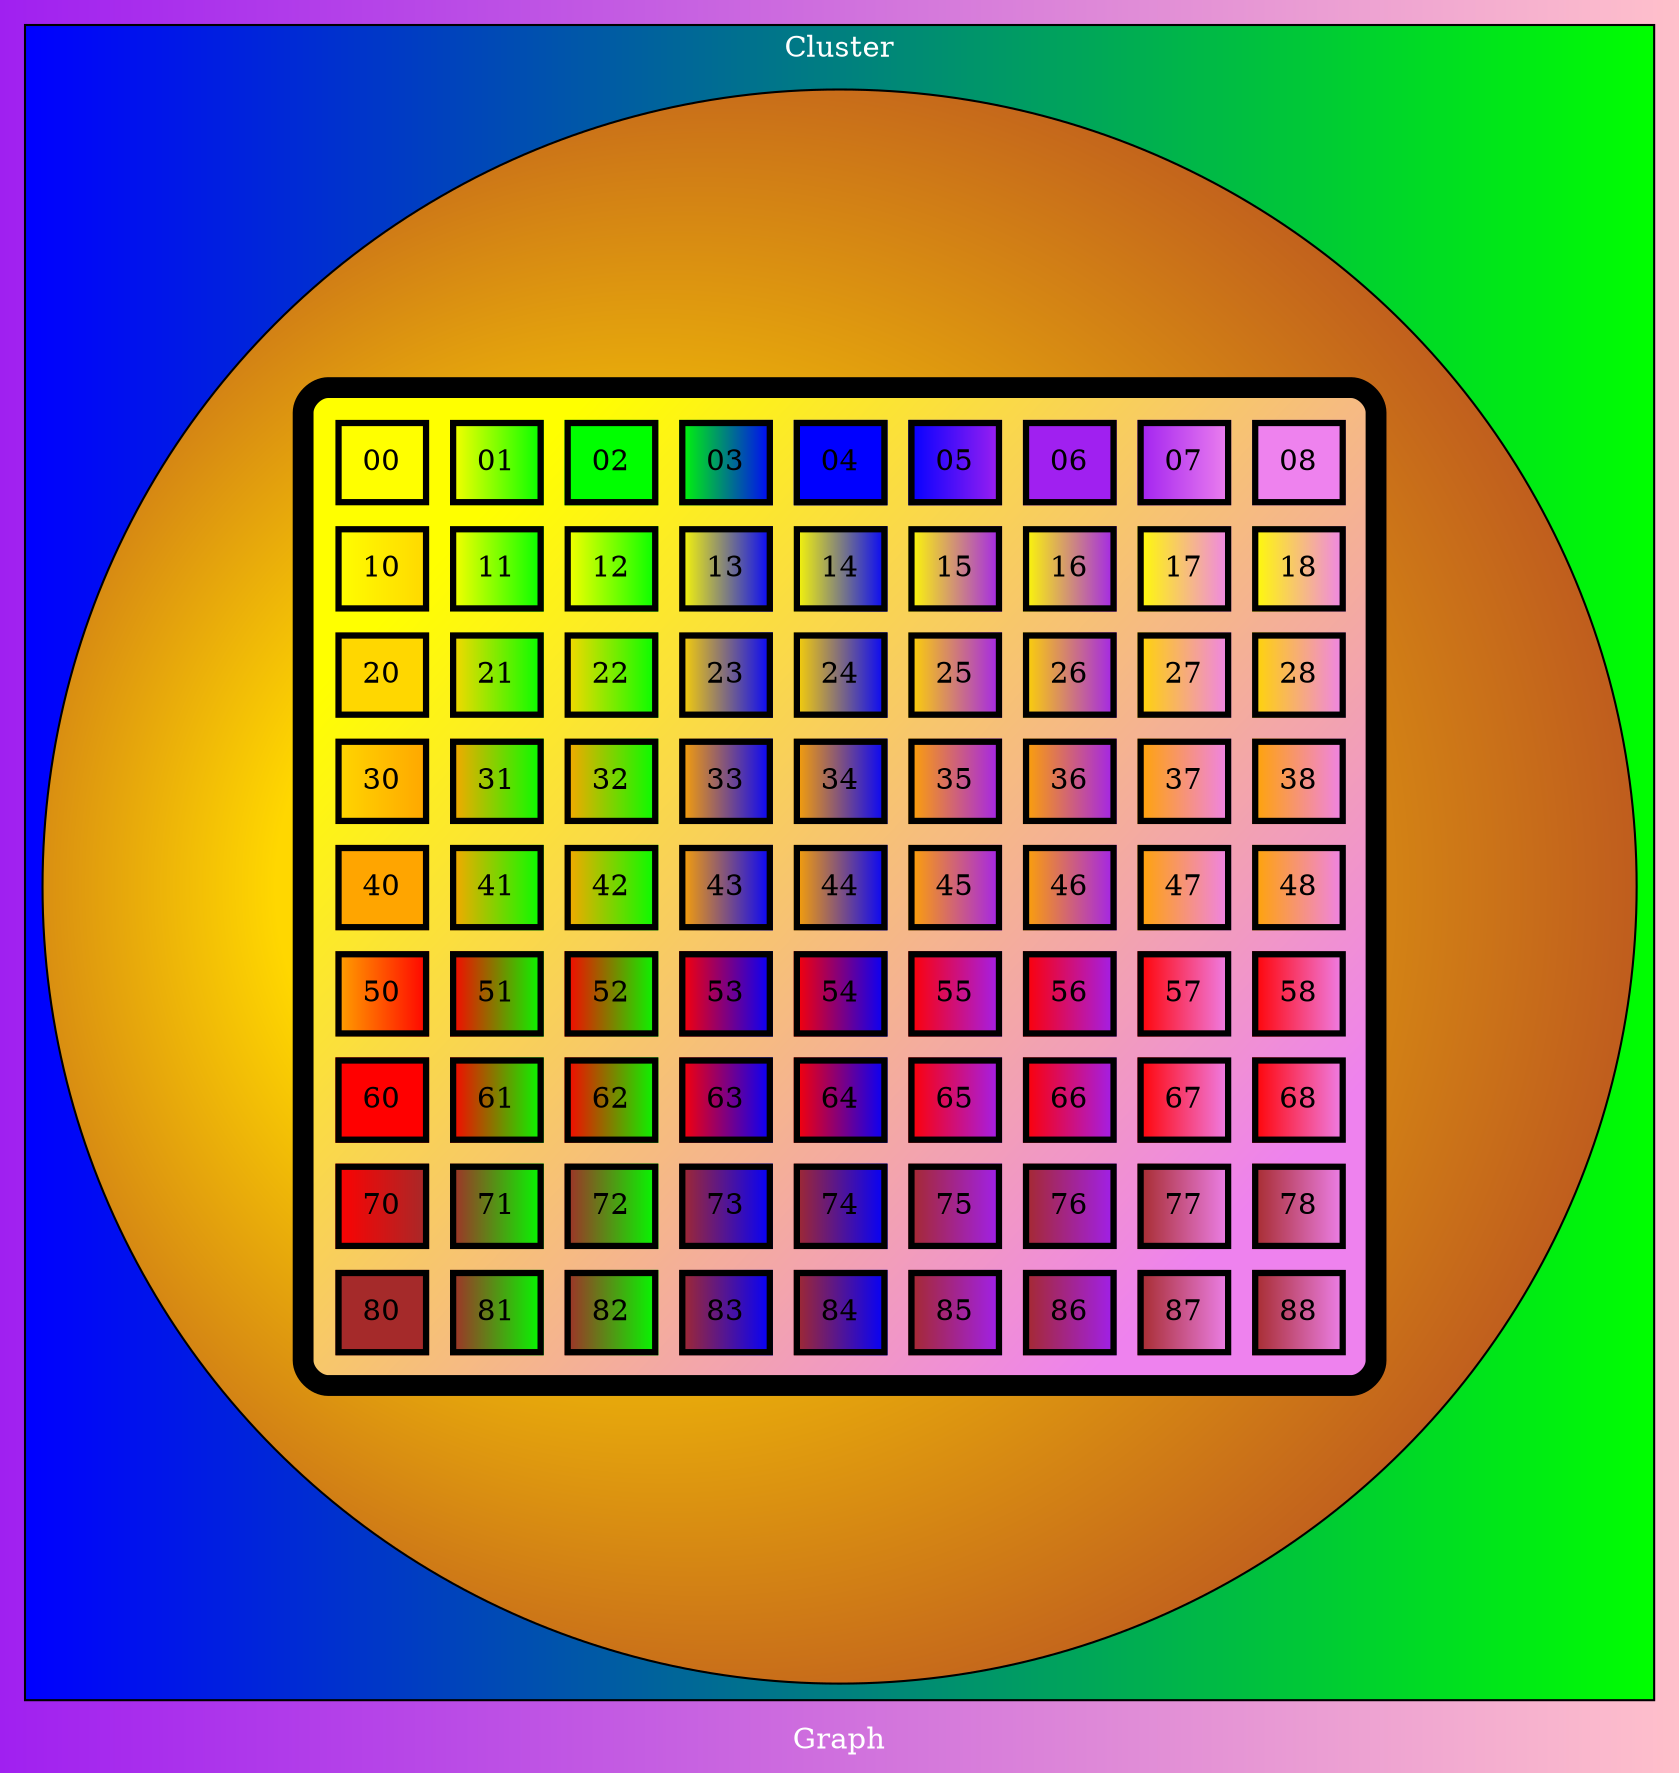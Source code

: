 /*******************************************************************************
 * Copyright (c) 2017, 2019 itemis AG and others.
 *
 * All rights reserved. This program and the accompanying materials
 * are made available under the terms of the Eclipse Public License v1.0
 * which accompanies this distribution, and is available at
 * http://www.eclipse.org/legal/epl-v10.html
 *
 * Contributors:
 *       Tamas Miklossy  (itemis AG) - Initial text 
 *******************************************************************************/
digraph G { 
	bgcolor="purple:pink" label="Graph" fontcolor="white"
	subgraph cluster1 {
		bgcolor="blue:green" label="Cluster" fontcolor="white"
		a0 [shape=circle fillcolor="gold:brown" style="radial" gradientangle=180]
		a0 [label=<
			<TABLE border="10" cellspacing="10" cellpadding="10" style="rounded" bgcolor="yellow:violet" gradientangle="315">
				<TR>
					<TD border="3" bgcolor="yellow">00</TD>
					<TD border="3" bgcolor="yellow:green">01</TD>
					<TD border="3" bgcolor="green">02</TD>
					<TD border="3" bgcolor="green:blue">03</TD>
					<TD border="3" bgcolor="blue">04</TD>
					<TD border="3" bgcolor="blue:purple">05</TD>
					<TD border="3" bgcolor="purple">06</TD>
					<TD border="3" bgcolor="purple:violet">07</TD>
					<TD border="3" bgcolor="violet">08</TD>
				</TR>
				<TR>
					<TD border="3" bgcolor="yellow:gold">10</TD>
					<TD border="3" bgcolor="yellow:green">11</TD>
					<TD border="3" bgcolor="yellow:green">12</TD>
					<TD border="3" bgcolor="yellow:blue">13</TD>
					<TD border="3" bgcolor="yellow:blue">14</TD>
					<TD border="3" bgcolor="yellow:purple">15</TD>
					<TD border="3" bgcolor="yellow:purple">16</TD>
					<TD border="3" bgcolor="yellow:violet">17</TD>
					<TD border="3" bgcolor="yellow:violet">18</TD>
				</TR>
				<TR>
					<TD border="3" bgcolor="gold">20</TD>
					<TD border="3" bgcolor="gold:green">21</TD>
					<TD border="3" bgcolor="gold:green">22</TD>
					<TD border="3" bgcolor="gold:blue">23</TD>
					<TD border="3" bgcolor="gold:blue">24</TD>
					<TD border="3" bgcolor="gold:purple">25</TD>
					<TD border="3" bgcolor="gold:purple">26</TD>
					<TD border="3" bgcolor="gold:violet">27</TD>
					<TD border="3" bgcolor="gold:violet">28</TD>
				</TR>
				<TR>
					<TD border="3" bgcolor="gold:orange">30</TD>
					<TD border="3" bgcolor="orange:green">31</TD>
					<TD border="3" bgcolor="orange:green">32</TD>
					<TD border="3" bgcolor="orange:blue">33</TD>
					<TD border="3" bgcolor="orange:blue">34</TD>
					<TD border="3" bgcolor="orange:purple">35</TD>
					<TD border="3" bgcolor="orange:purple">36</TD>
					<TD border="3" bgcolor="orange:violet">37</TD>
					<TD border="3" bgcolor="orange:violet">38</TD>
				</TR>
				<TR>
					<TD border="3" bgcolor="orange">40</TD>
					<TD border="3" bgcolor="orange:green">41</TD>
					<TD border="3" bgcolor="orange:green">42</TD>
					<TD border="3" bgcolor="orange:blue">43</TD>
					<TD border="3" bgcolor="orange:blue">44</TD>
					<TD border="3" bgcolor="orange:purple">45</TD>
					<TD border="3" bgcolor="orange:purple">46</TD>
					<TD border="3" bgcolor="orange:violet">47</TD>
					<TD border="3" bgcolor="orange:violet">48</TD>
				</TR>
				<TR>
					<TD border="3" bgcolor="orange:red">50</TD>
					<TD border="3" bgcolor="red:green">51</TD>
					<TD border="3" bgcolor="red:green">52</TD>
					<TD border="3" bgcolor="red:blue">53</TD>
					<TD border="3" bgcolor="red:blue">54</TD>
					<TD border="3" bgcolor="red:purple">55</TD>
					<TD border="3" bgcolor="red:purple">56</TD>
					<TD border="3" bgcolor="red:violet">57</TD>
					<TD border="3" bgcolor="red:violet">58</TD>
				</TR>
				<TR>
					<TD border="3" bgcolor="red">60</TD>
					<TD border="3" bgcolor="red:green">61</TD>
					<TD border="3" bgcolor="red:green">62</TD>
					<TD border="3" bgcolor="red:blue">63</TD>
					<TD border="3" bgcolor="red:blue">64</TD>
					<TD border="3" bgcolor="red:purple">65</TD>
					<TD border="3" bgcolor="red:purple">66</TD>
					<TD border="3" bgcolor="red:violet">67</TD>
					<TD border="3" bgcolor="red:violet">68</TD>
				</TR>
				<TR>
					<TD border="3" bgcolor="red:brown">70</TD>
					<TD border="3" bgcolor="brown:green">71</TD>
					<TD border="3" bgcolor="brown:green">72</TD>
					<TD border="3" bgcolor="brown:blue">73</TD>
					<TD border="3" bgcolor="brown:blue">74</TD>
					<TD border="3" bgcolor="brown:purple">75</TD>
					<TD border="3" bgcolor="brown:purple">76</TD>
					<TD border="3" bgcolor="brown:violet">77</TD>
					<TD border="3" bgcolor="brown:violet">78</TD>
				</TR>
				<TR>
					<TD border="3" bgcolor="brown">80</TD>
					<TD border="3" bgcolor="brown:green">81</TD>
					<TD border="3" bgcolor="brown:green">82</TD>
					<TD border="3" bgcolor="brown:blue">83</TD>
					<TD border="3" bgcolor="brown:blue">84</TD>
					<TD border="3" bgcolor="brown:purple">85</TD>
					<TD border="3" bgcolor="brown:purple">86</TD>
					<TD border="3" bgcolor="brown:violet">87</TD>
					<TD border="3" bgcolor="brown:violet">88</TD>
				</TR>
			</TABLE>
		>];
	}
}
